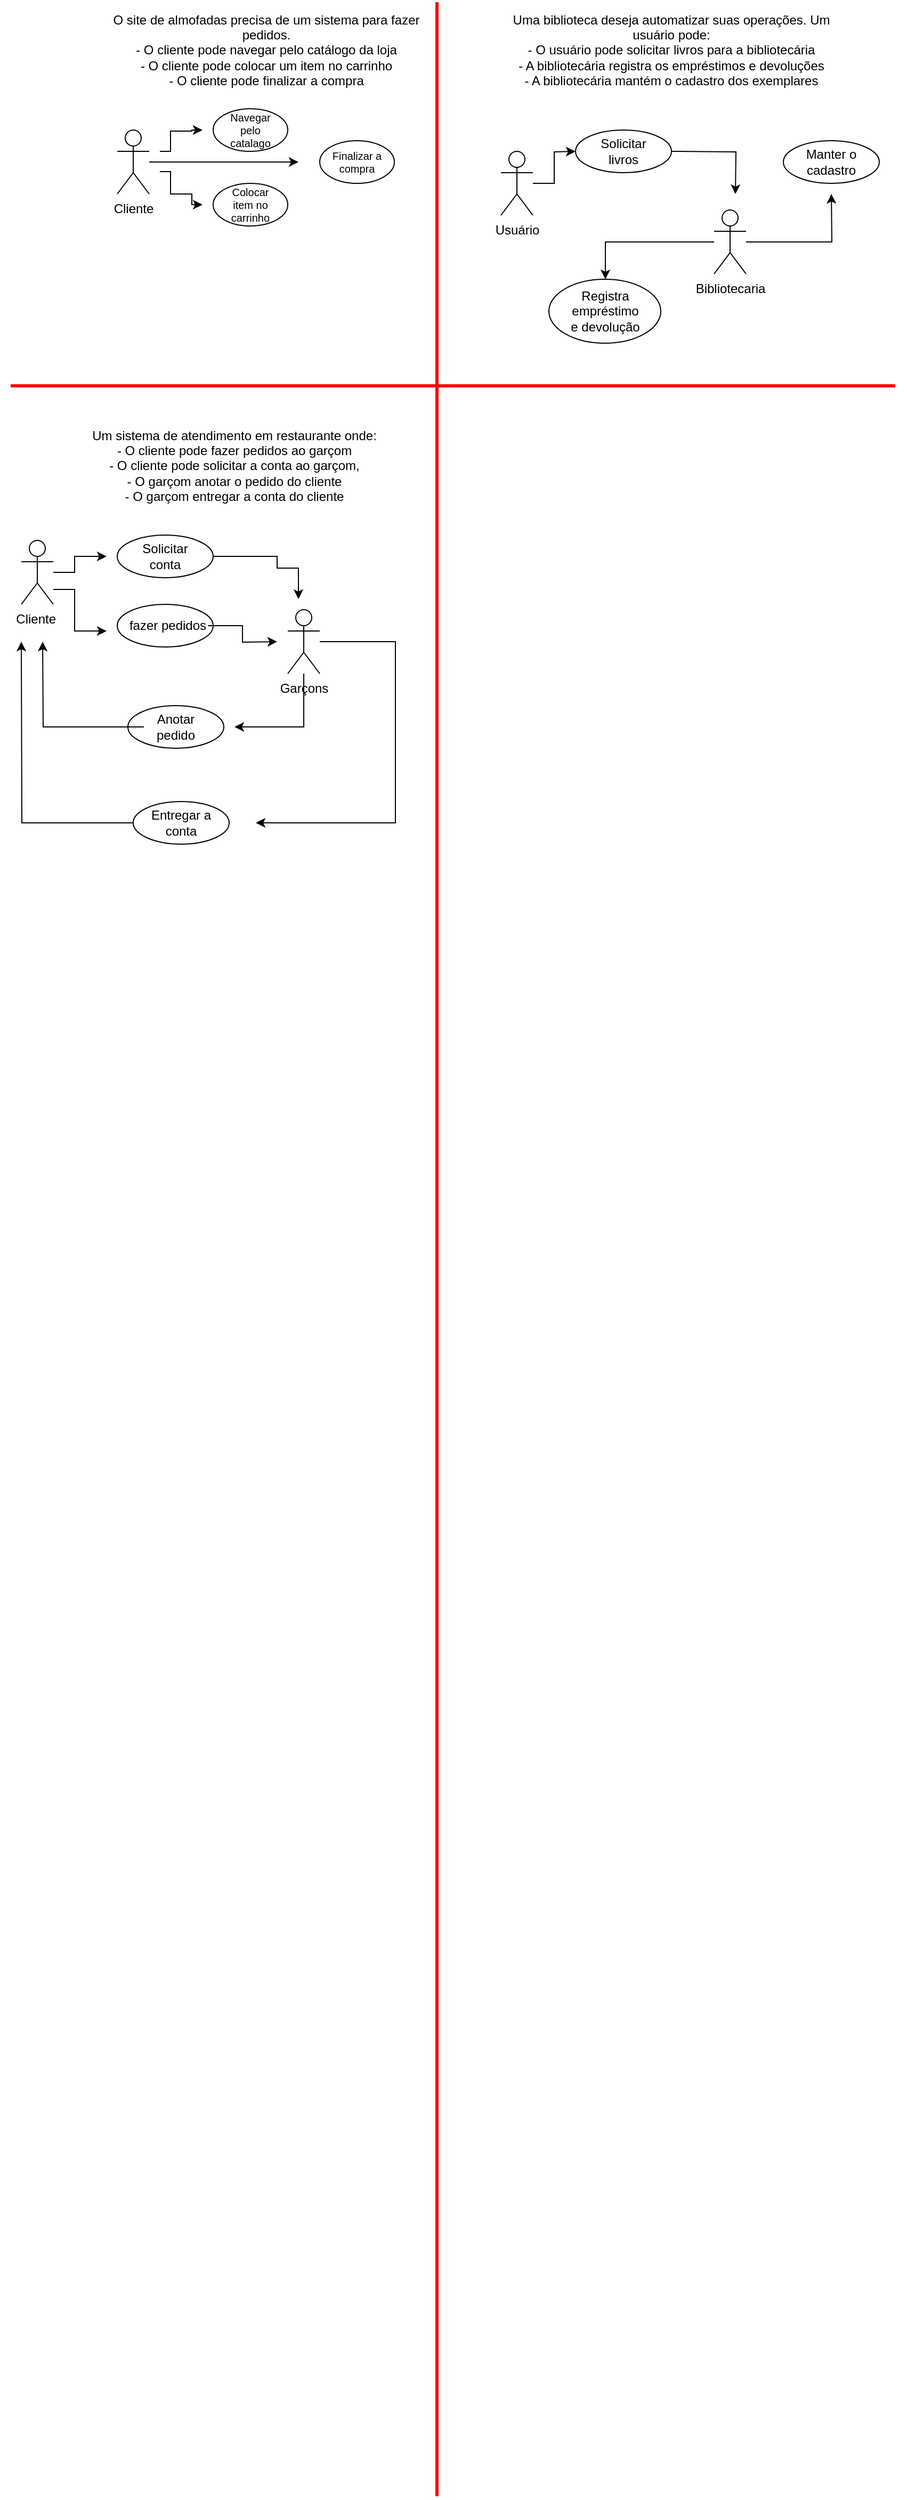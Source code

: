 <mxfile version="24.7.16">
  <diagram name="Página-1" id="tYWlHlOw6fdSAHR7hfMb">
    <mxGraphModel dx="2950" dy="2283" grid="1" gridSize="10" guides="1" tooltips="1" connect="1" arrows="1" fold="1" page="1" pageScale="1" pageWidth="827" pageHeight="1169" math="0" shadow="0">
      <root>
        <mxCell id="0" />
        <mxCell id="1" parent="0" />
        <mxCell id="7s0XLIHdmpKxtkj9SIMC-8" style="edgeStyle=orthogonalEdgeStyle;rounded=0;orthogonalLoop=1;jettySize=auto;html=1;" edge="1" parent="1">
          <mxGeometry relative="1" as="geometry">
            <mxPoint x="180" y="120" as="targetPoint" />
            <mxPoint x="140" y="140" as="sourcePoint" />
            <Array as="points">
              <mxPoint x="150" y="140" />
              <mxPoint x="150" y="121" />
              <mxPoint x="170" y="121" />
            </Array>
          </mxGeometry>
        </mxCell>
        <mxCell id="7s0XLIHdmpKxtkj9SIMC-9" style="edgeStyle=orthogonalEdgeStyle;rounded=0;orthogonalLoop=1;jettySize=auto;html=1;" edge="1" parent="1" source="VUXCkIH87KOApmti3oat-1">
          <mxGeometry relative="1" as="geometry">
            <mxPoint x="270" y="150" as="targetPoint" />
          </mxGeometry>
        </mxCell>
        <mxCell id="7s0XLIHdmpKxtkj9SIMC-10" style="edgeStyle=orthogonalEdgeStyle;rounded=0;orthogonalLoop=1;jettySize=auto;html=1;" edge="1" parent="1">
          <mxGeometry relative="1" as="geometry">
            <mxPoint x="180" y="190" as="targetPoint" />
            <mxPoint x="140" y="159" as="sourcePoint" />
            <Array as="points">
              <mxPoint x="150" y="159" />
              <mxPoint x="150" y="180" />
              <mxPoint x="170" y="180" />
            </Array>
          </mxGeometry>
        </mxCell>
        <mxCell id="VUXCkIH87KOApmti3oat-1" value="Cliente" style="shape=umlActor;verticalLabelPosition=bottom;verticalAlign=top;html=1;outlineConnect=0;" parent="1" vertex="1">
          <mxGeometry x="100" y="120" width="30" height="60" as="geometry" />
        </mxCell>
        <mxCell id="7s0XLIHdmpKxtkj9SIMC-1" value="&lt;div&gt;O site de almofadas precisa de um sistema para fazer&lt;/div&gt;&lt;div&gt;pedidos.&lt;/div&gt;&lt;div&gt;- O cliente pode navegar pelo catálogo da loja&lt;/div&gt;&lt;div&gt;- O cliente pode colocar um item no carrinho&lt;/div&gt;&lt;div&gt;- O cliente pode finalizar a compra&lt;/div&gt;" style="text;html=1;align=center;verticalAlign=middle;whiteSpace=wrap;rounded=0;" vertex="1" parent="1">
          <mxGeometry x="60" y="30" width="360" height="30" as="geometry" />
        </mxCell>
        <mxCell id="7s0XLIHdmpKxtkj9SIMC-5" value="" style="ellipse;whiteSpace=wrap;html=1;" vertex="1" parent="1">
          <mxGeometry x="190" y="100" width="70" height="40" as="geometry" />
        </mxCell>
        <mxCell id="7s0XLIHdmpKxtkj9SIMC-11" value="Navegar pelo catalago" style="text;html=1;align=center;verticalAlign=middle;whiteSpace=wrap;rounded=0;fontSize=10;" vertex="1" parent="1">
          <mxGeometry x="200" y="115" width="50" height="10" as="geometry" />
        </mxCell>
        <mxCell id="7s0XLIHdmpKxtkj9SIMC-15" value="" style="ellipse;whiteSpace=wrap;html=1;" vertex="1" parent="1">
          <mxGeometry x="190" y="170" width="70" height="40" as="geometry" />
        </mxCell>
        <mxCell id="7s0XLIHdmpKxtkj9SIMC-16" value="Colocar item no carrinho" style="text;html=1;align=center;verticalAlign=middle;whiteSpace=wrap;rounded=0;fontSize=10;" vertex="1" parent="1">
          <mxGeometry x="200" y="185" width="50" height="10" as="geometry" />
        </mxCell>
        <mxCell id="7s0XLIHdmpKxtkj9SIMC-18" value="" style="ellipse;whiteSpace=wrap;html=1;" vertex="1" parent="1">
          <mxGeometry x="290" y="130" width="70" height="40" as="geometry" />
        </mxCell>
        <mxCell id="7s0XLIHdmpKxtkj9SIMC-19" value="Finalizar a compra" style="text;html=1;align=center;verticalAlign=middle;whiteSpace=wrap;rounded=0;fontSize=10;" vertex="1" parent="1">
          <mxGeometry x="300" y="145" width="50" height="10" as="geometry" />
        </mxCell>
        <mxCell id="7s0XLIHdmpKxtkj9SIMC-20" value="" style="endArrow=none;html=1;rounded=0;fontColor=#FF0000;strokeColor=#FF0000;startSize=16;strokeWidth=3;" edge="1" parent="1">
          <mxGeometry width="50" height="50" relative="1" as="geometry">
            <mxPoint x="400" y="2340" as="sourcePoint" />
            <mxPoint x="400" as="targetPoint" />
          </mxGeometry>
        </mxCell>
        <mxCell id="7s0XLIHdmpKxtkj9SIMC-34" value="&lt;div&gt;Uma biblioteca deseja automatizar suas operações. Um&lt;/div&gt;&lt;div&gt;usuário pode:&lt;/div&gt;&lt;div&gt;- O usuário pode solicitar livros para a bibliotecária&lt;/div&gt;&lt;div&gt;- A bibliotecária registra os empréstimos e devoluções&lt;/div&gt;&lt;div&gt;- A bibliotecária mantém o cadastro dos exemplares&lt;/div&gt;" style="text;html=1;align=center;verticalAlign=middle;whiteSpace=wrap;rounded=0;" vertex="1" parent="1">
          <mxGeometry x="400" y="30" width="440" height="30" as="geometry" />
        </mxCell>
        <mxCell id="7s0XLIHdmpKxtkj9SIMC-42" style="edgeStyle=orthogonalEdgeStyle;rounded=0;orthogonalLoop=1;jettySize=auto;html=1;" edge="1" parent="1" source="7s0XLIHdmpKxtkj9SIMC-35">
          <mxGeometry relative="1" as="geometry">
            <mxPoint x="530" y="140" as="targetPoint" />
          </mxGeometry>
        </mxCell>
        <mxCell id="7s0XLIHdmpKxtkj9SIMC-35" value="Usuário" style="shape=umlActor;verticalLabelPosition=bottom;verticalAlign=top;html=1;outlineConnect=0;" vertex="1" parent="1">
          <mxGeometry x="460" y="140" width="30" height="60" as="geometry" />
        </mxCell>
        <mxCell id="7s0XLIHdmpKxtkj9SIMC-43" style="edgeStyle=orthogonalEdgeStyle;rounded=0;orthogonalLoop=1;jettySize=auto;html=1;" edge="1" parent="1">
          <mxGeometry relative="1" as="geometry">
            <mxPoint x="680" y="180.03" as="targetPoint" />
            <mxPoint x="620.0" y="139.996" as="sourcePoint" />
          </mxGeometry>
        </mxCell>
        <mxCell id="7s0XLIHdmpKxtkj9SIMC-38" value="" style="ellipse;whiteSpace=wrap;html=1;" vertex="1" parent="1">
          <mxGeometry x="530" y="120" width="90" height="40" as="geometry" />
        </mxCell>
        <mxCell id="7s0XLIHdmpKxtkj9SIMC-39" value="Solicitar livros" style="text;html=1;align=center;verticalAlign=middle;whiteSpace=wrap;rounded=0;" vertex="1" parent="1">
          <mxGeometry x="545" y="125" width="60" height="30" as="geometry" />
        </mxCell>
        <mxCell id="7s0XLIHdmpKxtkj9SIMC-49" style="edgeStyle=orthogonalEdgeStyle;rounded=0;orthogonalLoop=1;jettySize=auto;html=1;entryX=0.5;entryY=0;entryDx=0;entryDy=0;" edge="1" parent="1" source="7s0XLIHdmpKxtkj9SIMC-44" target="7s0XLIHdmpKxtkj9SIMC-47">
          <mxGeometry relative="1" as="geometry">
            <Array as="points">
              <mxPoint x="558" y="225" />
              <mxPoint x="558" y="260" />
            </Array>
          </mxGeometry>
        </mxCell>
        <mxCell id="7s0XLIHdmpKxtkj9SIMC-50" style="edgeStyle=orthogonalEdgeStyle;rounded=0;orthogonalLoop=1;jettySize=auto;html=1;" edge="1" parent="1" source="7s0XLIHdmpKxtkj9SIMC-44">
          <mxGeometry relative="1" as="geometry">
            <mxPoint x="770" y="180" as="targetPoint" />
          </mxGeometry>
        </mxCell>
        <mxCell id="7s0XLIHdmpKxtkj9SIMC-44" value="Bibliotecaria" style="shape=umlActor;verticalLabelPosition=bottom;verticalAlign=top;html=1;outlineConnect=0;" vertex="1" parent="1">
          <mxGeometry x="660" y="195" width="30" height="60" as="geometry" />
        </mxCell>
        <mxCell id="7s0XLIHdmpKxtkj9SIMC-47" value="" style="ellipse;whiteSpace=wrap;html=1;" vertex="1" parent="1">
          <mxGeometry x="505" y="260" width="105" height="60" as="geometry" />
        </mxCell>
        <mxCell id="7s0XLIHdmpKxtkj9SIMC-48" value="Registra empréstimo e devolução" style="text;html=1;align=center;verticalAlign=middle;whiteSpace=wrap;rounded=0;" vertex="1" parent="1">
          <mxGeometry x="522.5" y="275" width="70" height="30" as="geometry" />
        </mxCell>
        <mxCell id="7s0XLIHdmpKxtkj9SIMC-51" value="" style="ellipse;whiteSpace=wrap;html=1;" vertex="1" parent="1">
          <mxGeometry x="725" y="130" width="90" height="40" as="geometry" />
        </mxCell>
        <mxCell id="7s0XLIHdmpKxtkj9SIMC-52" value="Manter o cadastro" style="text;html=1;align=center;verticalAlign=middle;whiteSpace=wrap;rounded=0;" vertex="1" parent="1">
          <mxGeometry x="740" y="135" width="60" height="30" as="geometry" />
        </mxCell>
        <mxCell id="7s0XLIHdmpKxtkj9SIMC-53" value="" style="endArrow=none;html=1;rounded=0;fontColor=#FF0000;strokeColor=#FF0000;startSize=16;strokeWidth=3;" edge="1" parent="1">
          <mxGeometry width="50" height="50" relative="1" as="geometry">
            <mxPoint x="830" y="360" as="sourcePoint" />
            <mxPoint y="360" as="targetPoint" />
          </mxGeometry>
        </mxCell>
        <mxCell id="7s0XLIHdmpKxtkj9SIMC-54" value="&lt;div&gt;Um sistema de atendimento em restaurante onde:&lt;/div&gt;&lt;div&gt;- O cliente pode fazer pedidos ao garçom&lt;/div&gt;&lt;div&gt;- O cliente pode solicitar a conta ao garçom,&lt;/div&gt;&lt;div&gt;- O garçom anotar o pedido do cliente&lt;/div&gt;&lt;div&gt;- O garçom entregar a conta do cliente&lt;/div&gt;" style="text;html=1;align=center;verticalAlign=middle;whiteSpace=wrap;rounded=0;" vertex="1" parent="1">
          <mxGeometry x="-10" y="420" width="440" height="30" as="geometry" />
        </mxCell>
        <mxCell id="7s0XLIHdmpKxtkj9SIMC-58" style="edgeStyle=orthogonalEdgeStyle;rounded=0;orthogonalLoop=1;jettySize=auto;html=1;" edge="1" parent="1" source="7s0XLIHdmpKxtkj9SIMC-55">
          <mxGeometry relative="1" as="geometry">
            <mxPoint x="90" y="520" as="targetPoint" />
            <Array as="points">
              <mxPoint x="60" y="535" />
              <mxPoint x="60" y="520" />
            </Array>
          </mxGeometry>
        </mxCell>
        <mxCell id="7s0XLIHdmpKxtkj9SIMC-59" style="edgeStyle=orthogonalEdgeStyle;rounded=0;orthogonalLoop=1;jettySize=auto;html=1;" edge="1" parent="1">
          <mxGeometry relative="1" as="geometry">
            <mxPoint x="90" y="590" as="targetPoint" />
            <mxPoint x="40" y="551" as="sourcePoint" />
            <Array as="points">
              <mxPoint x="60" y="551" />
              <mxPoint x="60" y="590" />
            </Array>
          </mxGeometry>
        </mxCell>
        <mxCell id="7s0XLIHdmpKxtkj9SIMC-55" value="Cliente&amp;nbsp;&lt;div&gt;&lt;br&gt;&lt;/div&gt;" style="shape=umlActor;verticalLabelPosition=bottom;verticalAlign=top;html=1;outlineConnect=0;" vertex="1" parent="1">
          <mxGeometry x="10" y="505" width="30" height="60" as="geometry" />
        </mxCell>
        <mxCell id="7s0XLIHdmpKxtkj9SIMC-64" style="edgeStyle=orthogonalEdgeStyle;rounded=0;orthogonalLoop=1;jettySize=auto;html=1;" edge="1" parent="1" source="7s0XLIHdmpKxtkj9SIMC-60">
          <mxGeometry relative="1" as="geometry">
            <mxPoint x="270" y="560" as="targetPoint" />
            <Array as="points">
              <mxPoint x="250" y="520" />
              <mxPoint x="250" y="531" />
            </Array>
          </mxGeometry>
        </mxCell>
        <mxCell id="7s0XLIHdmpKxtkj9SIMC-60" value="" style="ellipse;whiteSpace=wrap;html=1;" vertex="1" parent="1">
          <mxGeometry x="100" y="500" width="90" height="40" as="geometry" />
        </mxCell>
        <mxCell id="7s0XLIHdmpKxtkj9SIMC-61" value="Solicitar conta" style="text;html=1;align=center;verticalAlign=middle;whiteSpace=wrap;rounded=0;" vertex="1" parent="1">
          <mxGeometry x="115" y="505" width="60" height="30" as="geometry" />
        </mxCell>
        <mxCell id="7s0XLIHdmpKxtkj9SIMC-62" value="" style="ellipse;whiteSpace=wrap;html=1;" vertex="1" parent="1">
          <mxGeometry x="100" y="565" width="90" height="40" as="geometry" />
        </mxCell>
        <mxCell id="7s0XLIHdmpKxtkj9SIMC-73" style="edgeStyle=orthogonalEdgeStyle;rounded=0;orthogonalLoop=1;jettySize=auto;html=1;" edge="1" parent="1" source="7s0XLIHdmpKxtkj9SIMC-63">
          <mxGeometry relative="1" as="geometry">
            <mxPoint x="250" y="600" as="targetPoint" />
          </mxGeometry>
        </mxCell>
        <mxCell id="7s0XLIHdmpKxtkj9SIMC-63" value="fazer pedidos" style="text;html=1;align=center;verticalAlign=middle;whiteSpace=wrap;rounded=0;" vertex="1" parent="1">
          <mxGeometry x="110" y="570" width="75" height="30" as="geometry" />
        </mxCell>
        <mxCell id="7s0XLIHdmpKxtkj9SIMC-74" style="edgeStyle=orthogonalEdgeStyle;rounded=0;orthogonalLoop=1;jettySize=auto;html=1;" edge="1" parent="1" source="7s0XLIHdmpKxtkj9SIMC-65">
          <mxGeometry relative="1" as="geometry">
            <mxPoint x="210" y="680" as="targetPoint" />
            <Array as="points">
              <mxPoint x="275" y="680" />
            </Array>
          </mxGeometry>
        </mxCell>
        <mxCell id="7s0XLIHdmpKxtkj9SIMC-78" style="edgeStyle=orthogonalEdgeStyle;rounded=0;orthogonalLoop=1;jettySize=auto;html=1;" edge="1" parent="1" source="7s0XLIHdmpKxtkj9SIMC-65">
          <mxGeometry relative="1" as="geometry">
            <mxPoint x="230" y="770" as="targetPoint" />
            <Array as="points">
              <mxPoint x="361" y="600" />
              <mxPoint x="361" y="770" />
            </Array>
          </mxGeometry>
        </mxCell>
        <mxCell id="7s0XLIHdmpKxtkj9SIMC-65" value="Garçons" style="shape=umlActor;verticalLabelPosition=bottom;verticalAlign=top;html=1;outlineConnect=0;" vertex="1" parent="1">
          <mxGeometry x="260" y="570" width="30" height="60" as="geometry" />
        </mxCell>
        <mxCell id="7s0XLIHdmpKxtkj9SIMC-75" value="" style="ellipse;whiteSpace=wrap;html=1;" vertex="1" parent="1">
          <mxGeometry x="110" y="660" width="90" height="40" as="geometry" />
        </mxCell>
        <mxCell id="7s0XLIHdmpKxtkj9SIMC-77" style="edgeStyle=orthogonalEdgeStyle;rounded=0;orthogonalLoop=1;jettySize=auto;html=1;" edge="1" parent="1" source="7s0XLIHdmpKxtkj9SIMC-76">
          <mxGeometry relative="1" as="geometry">
            <mxPoint x="30" y="600" as="targetPoint" />
          </mxGeometry>
        </mxCell>
        <mxCell id="7s0XLIHdmpKxtkj9SIMC-76" value="Anotar pedido" style="text;html=1;align=center;verticalAlign=middle;whiteSpace=wrap;rounded=0;" vertex="1" parent="1">
          <mxGeometry x="125" y="665" width="60" height="30" as="geometry" />
        </mxCell>
        <mxCell id="7s0XLIHdmpKxtkj9SIMC-81" style="edgeStyle=orthogonalEdgeStyle;rounded=0;orthogonalLoop=1;jettySize=auto;html=1;" edge="1" parent="1" source="7s0XLIHdmpKxtkj9SIMC-79">
          <mxGeometry relative="1" as="geometry">
            <mxPoint x="10" y="600" as="targetPoint" />
          </mxGeometry>
        </mxCell>
        <mxCell id="7s0XLIHdmpKxtkj9SIMC-79" value="" style="ellipse;whiteSpace=wrap;html=1;" vertex="1" parent="1">
          <mxGeometry x="115" y="750" width="90" height="40" as="geometry" />
        </mxCell>
        <mxCell id="7s0XLIHdmpKxtkj9SIMC-80" value="Entregar a conta" style="text;html=1;align=center;verticalAlign=middle;whiteSpace=wrap;rounded=0;" vertex="1" parent="1">
          <mxGeometry x="130" y="755" width="60" height="30" as="geometry" />
        </mxCell>
      </root>
    </mxGraphModel>
  </diagram>
</mxfile>
